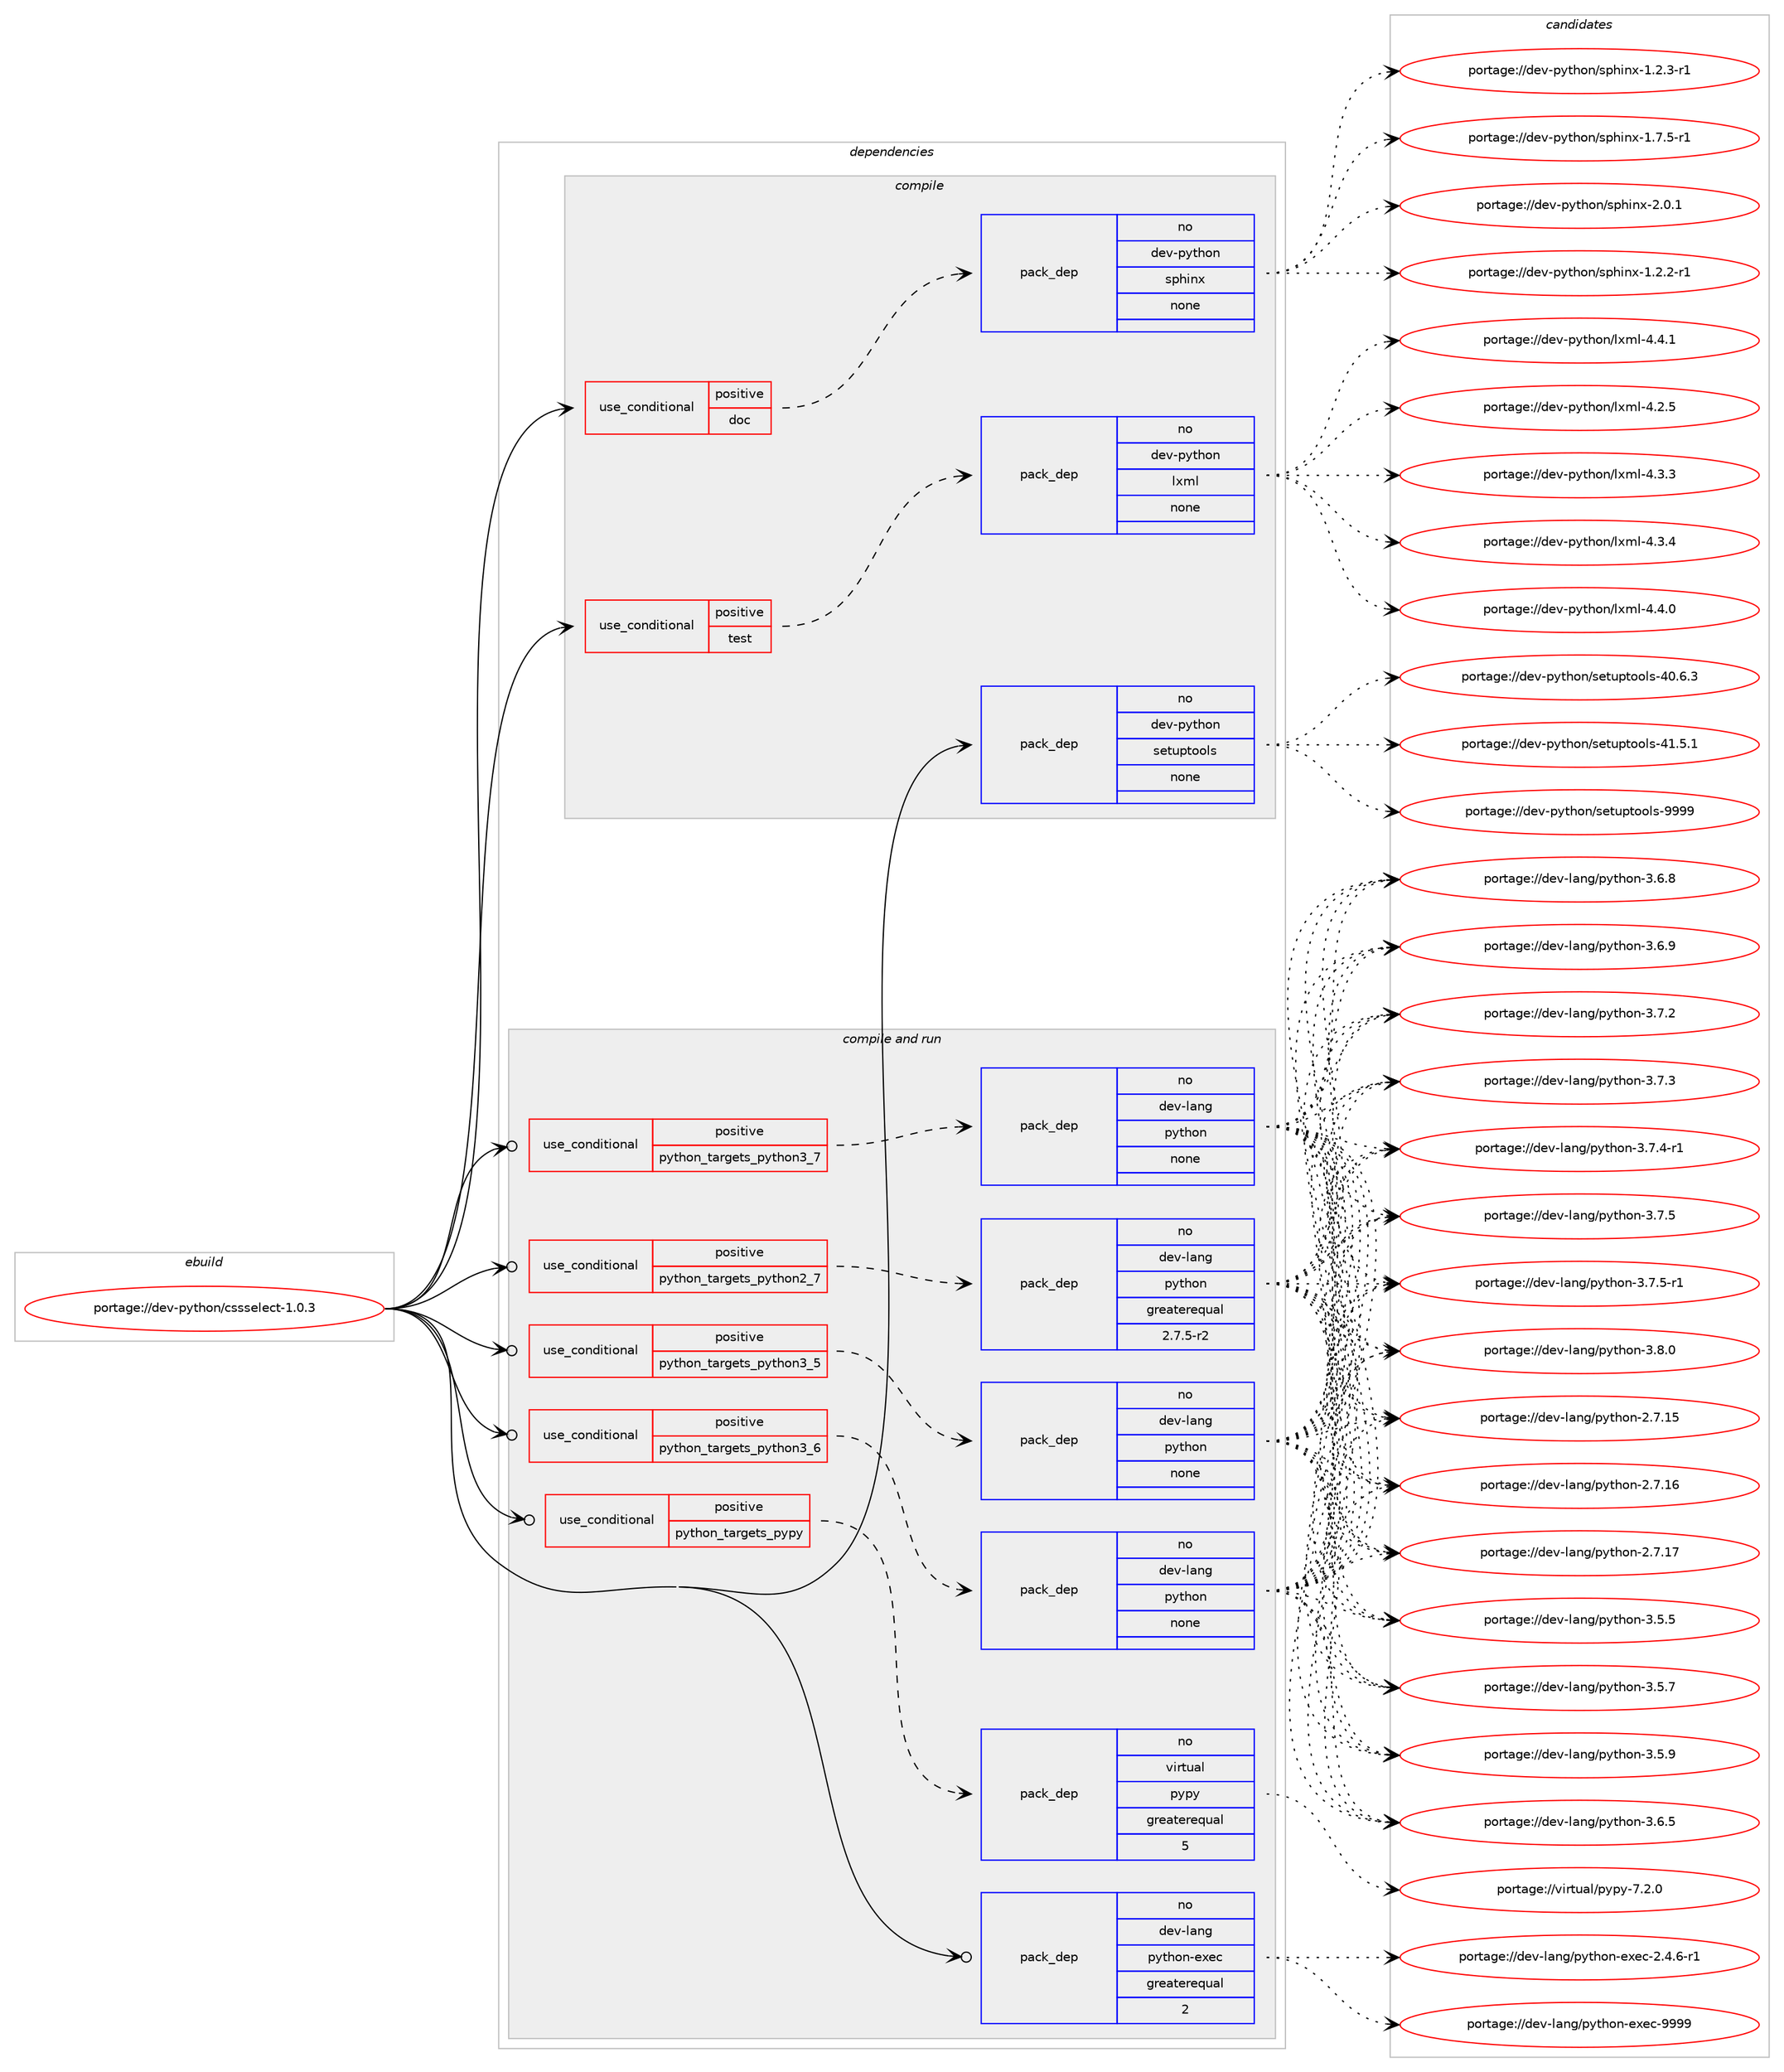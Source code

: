 digraph prolog {

# *************
# Graph options
# *************

newrank=true;
concentrate=true;
compound=true;
graph [rankdir=LR,fontname=Helvetica,fontsize=10,ranksep=1.5];#, ranksep=2.5, nodesep=0.2];
edge  [arrowhead=vee];
node  [fontname=Helvetica,fontsize=10];

# **********
# The ebuild
# **********

subgraph cluster_leftcol {
color=gray;
rank=same;
label=<<i>ebuild</i>>;
id [label="portage://dev-python/cssselect-1.0.3", color=red, width=4, href="../dev-python/cssselect-1.0.3.svg"];
}

# ****************
# The dependencies
# ****************

subgraph cluster_midcol {
color=gray;
label=<<i>dependencies</i>>;
subgraph cluster_compile {
fillcolor="#eeeeee";
style=filled;
label=<<i>compile</i>>;
subgraph cond27449 {
dependency135681 [label=<<TABLE BORDER="0" CELLBORDER="1" CELLSPACING="0" CELLPADDING="4"><TR><TD ROWSPAN="3" CELLPADDING="10">use_conditional</TD></TR><TR><TD>positive</TD></TR><TR><TD>doc</TD></TR></TABLE>>, shape=none, color=red];
subgraph pack104908 {
dependency135682 [label=<<TABLE BORDER="0" CELLBORDER="1" CELLSPACING="0" CELLPADDING="4" WIDTH="220"><TR><TD ROWSPAN="6" CELLPADDING="30">pack_dep</TD></TR><TR><TD WIDTH="110">no</TD></TR><TR><TD>dev-python</TD></TR><TR><TD>sphinx</TD></TR><TR><TD>none</TD></TR><TR><TD></TD></TR></TABLE>>, shape=none, color=blue];
}
dependency135681:e -> dependency135682:w [weight=20,style="dashed",arrowhead="vee"];
}
id:e -> dependency135681:w [weight=20,style="solid",arrowhead="vee"];
subgraph cond27450 {
dependency135683 [label=<<TABLE BORDER="0" CELLBORDER="1" CELLSPACING="0" CELLPADDING="4"><TR><TD ROWSPAN="3" CELLPADDING="10">use_conditional</TD></TR><TR><TD>positive</TD></TR><TR><TD>test</TD></TR></TABLE>>, shape=none, color=red];
subgraph pack104909 {
dependency135684 [label=<<TABLE BORDER="0" CELLBORDER="1" CELLSPACING="0" CELLPADDING="4" WIDTH="220"><TR><TD ROWSPAN="6" CELLPADDING="30">pack_dep</TD></TR><TR><TD WIDTH="110">no</TD></TR><TR><TD>dev-python</TD></TR><TR><TD>lxml</TD></TR><TR><TD>none</TD></TR><TR><TD></TD></TR></TABLE>>, shape=none, color=blue];
}
dependency135683:e -> dependency135684:w [weight=20,style="dashed",arrowhead="vee"];
}
id:e -> dependency135683:w [weight=20,style="solid",arrowhead="vee"];
subgraph pack104910 {
dependency135685 [label=<<TABLE BORDER="0" CELLBORDER="1" CELLSPACING="0" CELLPADDING="4" WIDTH="220"><TR><TD ROWSPAN="6" CELLPADDING="30">pack_dep</TD></TR><TR><TD WIDTH="110">no</TD></TR><TR><TD>dev-python</TD></TR><TR><TD>setuptools</TD></TR><TR><TD>none</TD></TR><TR><TD></TD></TR></TABLE>>, shape=none, color=blue];
}
id:e -> dependency135685:w [weight=20,style="solid",arrowhead="vee"];
}
subgraph cluster_compileandrun {
fillcolor="#eeeeee";
style=filled;
label=<<i>compile and run</i>>;
subgraph cond27451 {
dependency135686 [label=<<TABLE BORDER="0" CELLBORDER="1" CELLSPACING="0" CELLPADDING="4"><TR><TD ROWSPAN="3" CELLPADDING="10">use_conditional</TD></TR><TR><TD>positive</TD></TR><TR><TD>python_targets_pypy</TD></TR></TABLE>>, shape=none, color=red];
subgraph pack104911 {
dependency135687 [label=<<TABLE BORDER="0" CELLBORDER="1" CELLSPACING="0" CELLPADDING="4" WIDTH="220"><TR><TD ROWSPAN="6" CELLPADDING="30">pack_dep</TD></TR><TR><TD WIDTH="110">no</TD></TR><TR><TD>virtual</TD></TR><TR><TD>pypy</TD></TR><TR><TD>greaterequal</TD></TR><TR><TD>5</TD></TR></TABLE>>, shape=none, color=blue];
}
dependency135686:e -> dependency135687:w [weight=20,style="dashed",arrowhead="vee"];
}
id:e -> dependency135686:w [weight=20,style="solid",arrowhead="odotvee"];
subgraph cond27452 {
dependency135688 [label=<<TABLE BORDER="0" CELLBORDER="1" CELLSPACING="0" CELLPADDING="4"><TR><TD ROWSPAN="3" CELLPADDING="10">use_conditional</TD></TR><TR><TD>positive</TD></TR><TR><TD>python_targets_python2_7</TD></TR></TABLE>>, shape=none, color=red];
subgraph pack104912 {
dependency135689 [label=<<TABLE BORDER="0" CELLBORDER="1" CELLSPACING="0" CELLPADDING="4" WIDTH="220"><TR><TD ROWSPAN="6" CELLPADDING="30">pack_dep</TD></TR><TR><TD WIDTH="110">no</TD></TR><TR><TD>dev-lang</TD></TR><TR><TD>python</TD></TR><TR><TD>greaterequal</TD></TR><TR><TD>2.7.5-r2</TD></TR></TABLE>>, shape=none, color=blue];
}
dependency135688:e -> dependency135689:w [weight=20,style="dashed",arrowhead="vee"];
}
id:e -> dependency135688:w [weight=20,style="solid",arrowhead="odotvee"];
subgraph cond27453 {
dependency135690 [label=<<TABLE BORDER="0" CELLBORDER="1" CELLSPACING="0" CELLPADDING="4"><TR><TD ROWSPAN="3" CELLPADDING="10">use_conditional</TD></TR><TR><TD>positive</TD></TR><TR><TD>python_targets_python3_5</TD></TR></TABLE>>, shape=none, color=red];
subgraph pack104913 {
dependency135691 [label=<<TABLE BORDER="0" CELLBORDER="1" CELLSPACING="0" CELLPADDING="4" WIDTH="220"><TR><TD ROWSPAN="6" CELLPADDING="30">pack_dep</TD></TR><TR><TD WIDTH="110">no</TD></TR><TR><TD>dev-lang</TD></TR><TR><TD>python</TD></TR><TR><TD>none</TD></TR><TR><TD></TD></TR></TABLE>>, shape=none, color=blue];
}
dependency135690:e -> dependency135691:w [weight=20,style="dashed",arrowhead="vee"];
}
id:e -> dependency135690:w [weight=20,style="solid",arrowhead="odotvee"];
subgraph cond27454 {
dependency135692 [label=<<TABLE BORDER="0" CELLBORDER="1" CELLSPACING="0" CELLPADDING="4"><TR><TD ROWSPAN="3" CELLPADDING="10">use_conditional</TD></TR><TR><TD>positive</TD></TR><TR><TD>python_targets_python3_6</TD></TR></TABLE>>, shape=none, color=red];
subgraph pack104914 {
dependency135693 [label=<<TABLE BORDER="0" CELLBORDER="1" CELLSPACING="0" CELLPADDING="4" WIDTH="220"><TR><TD ROWSPAN="6" CELLPADDING="30">pack_dep</TD></TR><TR><TD WIDTH="110">no</TD></TR><TR><TD>dev-lang</TD></TR><TR><TD>python</TD></TR><TR><TD>none</TD></TR><TR><TD></TD></TR></TABLE>>, shape=none, color=blue];
}
dependency135692:e -> dependency135693:w [weight=20,style="dashed",arrowhead="vee"];
}
id:e -> dependency135692:w [weight=20,style="solid",arrowhead="odotvee"];
subgraph cond27455 {
dependency135694 [label=<<TABLE BORDER="0" CELLBORDER="1" CELLSPACING="0" CELLPADDING="4"><TR><TD ROWSPAN="3" CELLPADDING="10">use_conditional</TD></TR><TR><TD>positive</TD></TR><TR><TD>python_targets_python3_7</TD></TR></TABLE>>, shape=none, color=red];
subgraph pack104915 {
dependency135695 [label=<<TABLE BORDER="0" CELLBORDER="1" CELLSPACING="0" CELLPADDING="4" WIDTH="220"><TR><TD ROWSPAN="6" CELLPADDING="30">pack_dep</TD></TR><TR><TD WIDTH="110">no</TD></TR><TR><TD>dev-lang</TD></TR><TR><TD>python</TD></TR><TR><TD>none</TD></TR><TR><TD></TD></TR></TABLE>>, shape=none, color=blue];
}
dependency135694:e -> dependency135695:w [weight=20,style="dashed",arrowhead="vee"];
}
id:e -> dependency135694:w [weight=20,style="solid",arrowhead="odotvee"];
subgraph pack104916 {
dependency135696 [label=<<TABLE BORDER="0" CELLBORDER="1" CELLSPACING="0" CELLPADDING="4" WIDTH="220"><TR><TD ROWSPAN="6" CELLPADDING="30">pack_dep</TD></TR><TR><TD WIDTH="110">no</TD></TR><TR><TD>dev-lang</TD></TR><TR><TD>python-exec</TD></TR><TR><TD>greaterequal</TD></TR><TR><TD>2</TD></TR></TABLE>>, shape=none, color=blue];
}
id:e -> dependency135696:w [weight=20,style="solid",arrowhead="odotvee"];
}
subgraph cluster_run {
fillcolor="#eeeeee";
style=filled;
label=<<i>run</i>>;
}
}

# **************
# The candidates
# **************

subgraph cluster_choices {
rank=same;
color=gray;
label=<<i>candidates</i>>;

subgraph choice104908 {
color=black;
nodesep=1;
choiceportage10010111845112121116104111110471151121041051101204549465046504511449 [label="portage://dev-python/sphinx-1.2.2-r1", color=red, width=4,href="../dev-python/sphinx-1.2.2-r1.svg"];
choiceportage10010111845112121116104111110471151121041051101204549465046514511449 [label="portage://dev-python/sphinx-1.2.3-r1", color=red, width=4,href="../dev-python/sphinx-1.2.3-r1.svg"];
choiceportage10010111845112121116104111110471151121041051101204549465546534511449 [label="portage://dev-python/sphinx-1.7.5-r1", color=red, width=4,href="../dev-python/sphinx-1.7.5-r1.svg"];
choiceportage1001011184511212111610411111047115112104105110120455046484649 [label="portage://dev-python/sphinx-2.0.1", color=red, width=4,href="../dev-python/sphinx-2.0.1.svg"];
dependency135682:e -> choiceportage10010111845112121116104111110471151121041051101204549465046504511449:w [style=dotted,weight="100"];
dependency135682:e -> choiceportage10010111845112121116104111110471151121041051101204549465046514511449:w [style=dotted,weight="100"];
dependency135682:e -> choiceportage10010111845112121116104111110471151121041051101204549465546534511449:w [style=dotted,weight="100"];
dependency135682:e -> choiceportage1001011184511212111610411111047115112104105110120455046484649:w [style=dotted,weight="100"];
}
subgraph choice104909 {
color=black;
nodesep=1;
choiceportage1001011184511212111610411111047108120109108455246504653 [label="portage://dev-python/lxml-4.2.5", color=red, width=4,href="../dev-python/lxml-4.2.5.svg"];
choiceportage1001011184511212111610411111047108120109108455246514651 [label="portage://dev-python/lxml-4.3.3", color=red, width=4,href="../dev-python/lxml-4.3.3.svg"];
choiceportage1001011184511212111610411111047108120109108455246514652 [label="portage://dev-python/lxml-4.3.4", color=red, width=4,href="../dev-python/lxml-4.3.4.svg"];
choiceportage1001011184511212111610411111047108120109108455246524648 [label="portage://dev-python/lxml-4.4.0", color=red, width=4,href="../dev-python/lxml-4.4.0.svg"];
choiceportage1001011184511212111610411111047108120109108455246524649 [label="portage://dev-python/lxml-4.4.1", color=red, width=4,href="../dev-python/lxml-4.4.1.svg"];
dependency135684:e -> choiceportage1001011184511212111610411111047108120109108455246504653:w [style=dotted,weight="100"];
dependency135684:e -> choiceportage1001011184511212111610411111047108120109108455246514651:w [style=dotted,weight="100"];
dependency135684:e -> choiceportage1001011184511212111610411111047108120109108455246514652:w [style=dotted,weight="100"];
dependency135684:e -> choiceportage1001011184511212111610411111047108120109108455246524648:w [style=dotted,weight="100"];
dependency135684:e -> choiceportage1001011184511212111610411111047108120109108455246524649:w [style=dotted,weight="100"];
}
subgraph choice104910 {
color=black;
nodesep=1;
choiceportage100101118451121211161041111104711510111611711211611111110811545524846544651 [label="portage://dev-python/setuptools-40.6.3", color=red, width=4,href="../dev-python/setuptools-40.6.3.svg"];
choiceportage100101118451121211161041111104711510111611711211611111110811545524946534649 [label="portage://dev-python/setuptools-41.5.1", color=red, width=4,href="../dev-python/setuptools-41.5.1.svg"];
choiceportage10010111845112121116104111110471151011161171121161111111081154557575757 [label="portage://dev-python/setuptools-9999", color=red, width=4,href="../dev-python/setuptools-9999.svg"];
dependency135685:e -> choiceportage100101118451121211161041111104711510111611711211611111110811545524846544651:w [style=dotted,weight="100"];
dependency135685:e -> choiceportage100101118451121211161041111104711510111611711211611111110811545524946534649:w [style=dotted,weight="100"];
dependency135685:e -> choiceportage10010111845112121116104111110471151011161171121161111111081154557575757:w [style=dotted,weight="100"];
}
subgraph choice104911 {
color=black;
nodesep=1;
choiceportage1181051141161179710847112121112121455546504648 [label="portage://virtual/pypy-7.2.0", color=red, width=4,href="../virtual/pypy-7.2.0.svg"];
dependency135687:e -> choiceportage1181051141161179710847112121112121455546504648:w [style=dotted,weight="100"];
}
subgraph choice104912 {
color=black;
nodesep=1;
choiceportage10010111845108971101034711212111610411111045504655464953 [label="portage://dev-lang/python-2.7.15", color=red, width=4,href="../dev-lang/python-2.7.15.svg"];
choiceportage10010111845108971101034711212111610411111045504655464954 [label="portage://dev-lang/python-2.7.16", color=red, width=4,href="../dev-lang/python-2.7.16.svg"];
choiceportage10010111845108971101034711212111610411111045504655464955 [label="portage://dev-lang/python-2.7.17", color=red, width=4,href="../dev-lang/python-2.7.17.svg"];
choiceportage100101118451089711010347112121116104111110455146534653 [label="portage://dev-lang/python-3.5.5", color=red, width=4,href="../dev-lang/python-3.5.5.svg"];
choiceportage100101118451089711010347112121116104111110455146534655 [label="portage://dev-lang/python-3.5.7", color=red, width=4,href="../dev-lang/python-3.5.7.svg"];
choiceportage100101118451089711010347112121116104111110455146534657 [label="portage://dev-lang/python-3.5.9", color=red, width=4,href="../dev-lang/python-3.5.9.svg"];
choiceportage100101118451089711010347112121116104111110455146544653 [label="portage://dev-lang/python-3.6.5", color=red, width=4,href="../dev-lang/python-3.6.5.svg"];
choiceportage100101118451089711010347112121116104111110455146544656 [label="portage://dev-lang/python-3.6.8", color=red, width=4,href="../dev-lang/python-3.6.8.svg"];
choiceportage100101118451089711010347112121116104111110455146544657 [label="portage://dev-lang/python-3.6.9", color=red, width=4,href="../dev-lang/python-3.6.9.svg"];
choiceportage100101118451089711010347112121116104111110455146554650 [label="portage://dev-lang/python-3.7.2", color=red, width=4,href="../dev-lang/python-3.7.2.svg"];
choiceportage100101118451089711010347112121116104111110455146554651 [label="portage://dev-lang/python-3.7.3", color=red, width=4,href="../dev-lang/python-3.7.3.svg"];
choiceportage1001011184510897110103471121211161041111104551465546524511449 [label="portage://dev-lang/python-3.7.4-r1", color=red, width=4,href="../dev-lang/python-3.7.4-r1.svg"];
choiceportage100101118451089711010347112121116104111110455146554653 [label="portage://dev-lang/python-3.7.5", color=red, width=4,href="../dev-lang/python-3.7.5.svg"];
choiceportage1001011184510897110103471121211161041111104551465546534511449 [label="portage://dev-lang/python-3.7.5-r1", color=red, width=4,href="../dev-lang/python-3.7.5-r1.svg"];
choiceportage100101118451089711010347112121116104111110455146564648 [label="portage://dev-lang/python-3.8.0", color=red, width=4,href="../dev-lang/python-3.8.0.svg"];
dependency135689:e -> choiceportage10010111845108971101034711212111610411111045504655464953:w [style=dotted,weight="100"];
dependency135689:e -> choiceportage10010111845108971101034711212111610411111045504655464954:w [style=dotted,weight="100"];
dependency135689:e -> choiceportage10010111845108971101034711212111610411111045504655464955:w [style=dotted,weight="100"];
dependency135689:e -> choiceportage100101118451089711010347112121116104111110455146534653:w [style=dotted,weight="100"];
dependency135689:e -> choiceportage100101118451089711010347112121116104111110455146534655:w [style=dotted,weight="100"];
dependency135689:e -> choiceportage100101118451089711010347112121116104111110455146534657:w [style=dotted,weight="100"];
dependency135689:e -> choiceportage100101118451089711010347112121116104111110455146544653:w [style=dotted,weight="100"];
dependency135689:e -> choiceportage100101118451089711010347112121116104111110455146544656:w [style=dotted,weight="100"];
dependency135689:e -> choiceportage100101118451089711010347112121116104111110455146544657:w [style=dotted,weight="100"];
dependency135689:e -> choiceportage100101118451089711010347112121116104111110455146554650:w [style=dotted,weight="100"];
dependency135689:e -> choiceportage100101118451089711010347112121116104111110455146554651:w [style=dotted,weight="100"];
dependency135689:e -> choiceportage1001011184510897110103471121211161041111104551465546524511449:w [style=dotted,weight="100"];
dependency135689:e -> choiceportage100101118451089711010347112121116104111110455146554653:w [style=dotted,weight="100"];
dependency135689:e -> choiceportage1001011184510897110103471121211161041111104551465546534511449:w [style=dotted,weight="100"];
dependency135689:e -> choiceportage100101118451089711010347112121116104111110455146564648:w [style=dotted,weight="100"];
}
subgraph choice104913 {
color=black;
nodesep=1;
choiceportage10010111845108971101034711212111610411111045504655464953 [label="portage://dev-lang/python-2.7.15", color=red, width=4,href="../dev-lang/python-2.7.15.svg"];
choiceportage10010111845108971101034711212111610411111045504655464954 [label="portage://dev-lang/python-2.7.16", color=red, width=4,href="../dev-lang/python-2.7.16.svg"];
choiceportage10010111845108971101034711212111610411111045504655464955 [label="portage://dev-lang/python-2.7.17", color=red, width=4,href="../dev-lang/python-2.7.17.svg"];
choiceportage100101118451089711010347112121116104111110455146534653 [label="portage://dev-lang/python-3.5.5", color=red, width=4,href="../dev-lang/python-3.5.5.svg"];
choiceportage100101118451089711010347112121116104111110455146534655 [label="portage://dev-lang/python-3.5.7", color=red, width=4,href="../dev-lang/python-3.5.7.svg"];
choiceportage100101118451089711010347112121116104111110455146534657 [label="portage://dev-lang/python-3.5.9", color=red, width=4,href="../dev-lang/python-3.5.9.svg"];
choiceportage100101118451089711010347112121116104111110455146544653 [label="portage://dev-lang/python-3.6.5", color=red, width=4,href="../dev-lang/python-3.6.5.svg"];
choiceportage100101118451089711010347112121116104111110455146544656 [label="portage://dev-lang/python-3.6.8", color=red, width=4,href="../dev-lang/python-3.6.8.svg"];
choiceportage100101118451089711010347112121116104111110455146544657 [label="portage://dev-lang/python-3.6.9", color=red, width=4,href="../dev-lang/python-3.6.9.svg"];
choiceportage100101118451089711010347112121116104111110455146554650 [label="portage://dev-lang/python-3.7.2", color=red, width=4,href="../dev-lang/python-3.7.2.svg"];
choiceportage100101118451089711010347112121116104111110455146554651 [label="portage://dev-lang/python-3.7.3", color=red, width=4,href="../dev-lang/python-3.7.3.svg"];
choiceportage1001011184510897110103471121211161041111104551465546524511449 [label="portage://dev-lang/python-3.7.4-r1", color=red, width=4,href="../dev-lang/python-3.7.4-r1.svg"];
choiceportage100101118451089711010347112121116104111110455146554653 [label="portage://dev-lang/python-3.7.5", color=red, width=4,href="../dev-lang/python-3.7.5.svg"];
choiceportage1001011184510897110103471121211161041111104551465546534511449 [label="portage://dev-lang/python-3.7.5-r1", color=red, width=4,href="../dev-lang/python-3.7.5-r1.svg"];
choiceportage100101118451089711010347112121116104111110455146564648 [label="portage://dev-lang/python-3.8.0", color=red, width=4,href="../dev-lang/python-3.8.0.svg"];
dependency135691:e -> choiceportage10010111845108971101034711212111610411111045504655464953:w [style=dotted,weight="100"];
dependency135691:e -> choiceportage10010111845108971101034711212111610411111045504655464954:w [style=dotted,weight="100"];
dependency135691:e -> choiceportage10010111845108971101034711212111610411111045504655464955:w [style=dotted,weight="100"];
dependency135691:e -> choiceportage100101118451089711010347112121116104111110455146534653:w [style=dotted,weight="100"];
dependency135691:e -> choiceportage100101118451089711010347112121116104111110455146534655:w [style=dotted,weight="100"];
dependency135691:e -> choiceportage100101118451089711010347112121116104111110455146534657:w [style=dotted,weight="100"];
dependency135691:e -> choiceportage100101118451089711010347112121116104111110455146544653:w [style=dotted,weight="100"];
dependency135691:e -> choiceportage100101118451089711010347112121116104111110455146544656:w [style=dotted,weight="100"];
dependency135691:e -> choiceportage100101118451089711010347112121116104111110455146544657:w [style=dotted,weight="100"];
dependency135691:e -> choiceportage100101118451089711010347112121116104111110455146554650:w [style=dotted,weight="100"];
dependency135691:e -> choiceportage100101118451089711010347112121116104111110455146554651:w [style=dotted,weight="100"];
dependency135691:e -> choiceportage1001011184510897110103471121211161041111104551465546524511449:w [style=dotted,weight="100"];
dependency135691:e -> choiceportage100101118451089711010347112121116104111110455146554653:w [style=dotted,weight="100"];
dependency135691:e -> choiceportage1001011184510897110103471121211161041111104551465546534511449:w [style=dotted,weight="100"];
dependency135691:e -> choiceportage100101118451089711010347112121116104111110455146564648:w [style=dotted,weight="100"];
}
subgraph choice104914 {
color=black;
nodesep=1;
choiceportage10010111845108971101034711212111610411111045504655464953 [label="portage://dev-lang/python-2.7.15", color=red, width=4,href="../dev-lang/python-2.7.15.svg"];
choiceportage10010111845108971101034711212111610411111045504655464954 [label="portage://dev-lang/python-2.7.16", color=red, width=4,href="../dev-lang/python-2.7.16.svg"];
choiceportage10010111845108971101034711212111610411111045504655464955 [label="portage://dev-lang/python-2.7.17", color=red, width=4,href="../dev-lang/python-2.7.17.svg"];
choiceportage100101118451089711010347112121116104111110455146534653 [label="portage://dev-lang/python-3.5.5", color=red, width=4,href="../dev-lang/python-3.5.5.svg"];
choiceportage100101118451089711010347112121116104111110455146534655 [label="portage://dev-lang/python-3.5.7", color=red, width=4,href="../dev-lang/python-3.5.7.svg"];
choiceportage100101118451089711010347112121116104111110455146534657 [label="portage://dev-lang/python-3.5.9", color=red, width=4,href="../dev-lang/python-3.5.9.svg"];
choiceportage100101118451089711010347112121116104111110455146544653 [label="portage://dev-lang/python-3.6.5", color=red, width=4,href="../dev-lang/python-3.6.5.svg"];
choiceportage100101118451089711010347112121116104111110455146544656 [label="portage://dev-lang/python-3.6.8", color=red, width=4,href="../dev-lang/python-3.6.8.svg"];
choiceportage100101118451089711010347112121116104111110455146544657 [label="portage://dev-lang/python-3.6.9", color=red, width=4,href="../dev-lang/python-3.6.9.svg"];
choiceportage100101118451089711010347112121116104111110455146554650 [label="portage://dev-lang/python-3.7.2", color=red, width=4,href="../dev-lang/python-3.7.2.svg"];
choiceportage100101118451089711010347112121116104111110455146554651 [label="portage://dev-lang/python-3.7.3", color=red, width=4,href="../dev-lang/python-3.7.3.svg"];
choiceportage1001011184510897110103471121211161041111104551465546524511449 [label="portage://dev-lang/python-3.7.4-r1", color=red, width=4,href="../dev-lang/python-3.7.4-r1.svg"];
choiceportage100101118451089711010347112121116104111110455146554653 [label="portage://dev-lang/python-3.7.5", color=red, width=4,href="../dev-lang/python-3.7.5.svg"];
choiceportage1001011184510897110103471121211161041111104551465546534511449 [label="portage://dev-lang/python-3.7.5-r1", color=red, width=4,href="../dev-lang/python-3.7.5-r1.svg"];
choiceportage100101118451089711010347112121116104111110455146564648 [label="portage://dev-lang/python-3.8.0", color=red, width=4,href="../dev-lang/python-3.8.0.svg"];
dependency135693:e -> choiceportage10010111845108971101034711212111610411111045504655464953:w [style=dotted,weight="100"];
dependency135693:e -> choiceportage10010111845108971101034711212111610411111045504655464954:w [style=dotted,weight="100"];
dependency135693:e -> choiceportage10010111845108971101034711212111610411111045504655464955:w [style=dotted,weight="100"];
dependency135693:e -> choiceportage100101118451089711010347112121116104111110455146534653:w [style=dotted,weight="100"];
dependency135693:e -> choiceportage100101118451089711010347112121116104111110455146534655:w [style=dotted,weight="100"];
dependency135693:e -> choiceportage100101118451089711010347112121116104111110455146534657:w [style=dotted,weight="100"];
dependency135693:e -> choiceportage100101118451089711010347112121116104111110455146544653:w [style=dotted,weight="100"];
dependency135693:e -> choiceportage100101118451089711010347112121116104111110455146544656:w [style=dotted,weight="100"];
dependency135693:e -> choiceportage100101118451089711010347112121116104111110455146544657:w [style=dotted,weight="100"];
dependency135693:e -> choiceportage100101118451089711010347112121116104111110455146554650:w [style=dotted,weight="100"];
dependency135693:e -> choiceportage100101118451089711010347112121116104111110455146554651:w [style=dotted,weight="100"];
dependency135693:e -> choiceportage1001011184510897110103471121211161041111104551465546524511449:w [style=dotted,weight="100"];
dependency135693:e -> choiceportage100101118451089711010347112121116104111110455146554653:w [style=dotted,weight="100"];
dependency135693:e -> choiceportage1001011184510897110103471121211161041111104551465546534511449:w [style=dotted,weight="100"];
dependency135693:e -> choiceportage100101118451089711010347112121116104111110455146564648:w [style=dotted,weight="100"];
}
subgraph choice104915 {
color=black;
nodesep=1;
choiceportage10010111845108971101034711212111610411111045504655464953 [label="portage://dev-lang/python-2.7.15", color=red, width=4,href="../dev-lang/python-2.7.15.svg"];
choiceportage10010111845108971101034711212111610411111045504655464954 [label="portage://dev-lang/python-2.7.16", color=red, width=4,href="../dev-lang/python-2.7.16.svg"];
choiceportage10010111845108971101034711212111610411111045504655464955 [label="portage://dev-lang/python-2.7.17", color=red, width=4,href="../dev-lang/python-2.7.17.svg"];
choiceportage100101118451089711010347112121116104111110455146534653 [label="portage://dev-lang/python-3.5.5", color=red, width=4,href="../dev-lang/python-3.5.5.svg"];
choiceportage100101118451089711010347112121116104111110455146534655 [label="portage://dev-lang/python-3.5.7", color=red, width=4,href="../dev-lang/python-3.5.7.svg"];
choiceportage100101118451089711010347112121116104111110455146534657 [label="portage://dev-lang/python-3.5.9", color=red, width=4,href="../dev-lang/python-3.5.9.svg"];
choiceportage100101118451089711010347112121116104111110455146544653 [label="portage://dev-lang/python-3.6.5", color=red, width=4,href="../dev-lang/python-3.6.5.svg"];
choiceportage100101118451089711010347112121116104111110455146544656 [label="portage://dev-lang/python-3.6.8", color=red, width=4,href="../dev-lang/python-3.6.8.svg"];
choiceportage100101118451089711010347112121116104111110455146544657 [label="portage://dev-lang/python-3.6.9", color=red, width=4,href="../dev-lang/python-3.6.9.svg"];
choiceportage100101118451089711010347112121116104111110455146554650 [label="portage://dev-lang/python-3.7.2", color=red, width=4,href="../dev-lang/python-3.7.2.svg"];
choiceportage100101118451089711010347112121116104111110455146554651 [label="portage://dev-lang/python-3.7.3", color=red, width=4,href="../dev-lang/python-3.7.3.svg"];
choiceportage1001011184510897110103471121211161041111104551465546524511449 [label="portage://dev-lang/python-3.7.4-r1", color=red, width=4,href="../dev-lang/python-3.7.4-r1.svg"];
choiceportage100101118451089711010347112121116104111110455146554653 [label="portage://dev-lang/python-3.7.5", color=red, width=4,href="../dev-lang/python-3.7.5.svg"];
choiceportage1001011184510897110103471121211161041111104551465546534511449 [label="portage://dev-lang/python-3.7.5-r1", color=red, width=4,href="../dev-lang/python-3.7.5-r1.svg"];
choiceportage100101118451089711010347112121116104111110455146564648 [label="portage://dev-lang/python-3.8.0", color=red, width=4,href="../dev-lang/python-3.8.0.svg"];
dependency135695:e -> choiceportage10010111845108971101034711212111610411111045504655464953:w [style=dotted,weight="100"];
dependency135695:e -> choiceportage10010111845108971101034711212111610411111045504655464954:w [style=dotted,weight="100"];
dependency135695:e -> choiceportage10010111845108971101034711212111610411111045504655464955:w [style=dotted,weight="100"];
dependency135695:e -> choiceportage100101118451089711010347112121116104111110455146534653:w [style=dotted,weight="100"];
dependency135695:e -> choiceportage100101118451089711010347112121116104111110455146534655:w [style=dotted,weight="100"];
dependency135695:e -> choiceportage100101118451089711010347112121116104111110455146534657:w [style=dotted,weight="100"];
dependency135695:e -> choiceportage100101118451089711010347112121116104111110455146544653:w [style=dotted,weight="100"];
dependency135695:e -> choiceportage100101118451089711010347112121116104111110455146544656:w [style=dotted,weight="100"];
dependency135695:e -> choiceportage100101118451089711010347112121116104111110455146544657:w [style=dotted,weight="100"];
dependency135695:e -> choiceportage100101118451089711010347112121116104111110455146554650:w [style=dotted,weight="100"];
dependency135695:e -> choiceportage100101118451089711010347112121116104111110455146554651:w [style=dotted,weight="100"];
dependency135695:e -> choiceportage1001011184510897110103471121211161041111104551465546524511449:w [style=dotted,weight="100"];
dependency135695:e -> choiceportage100101118451089711010347112121116104111110455146554653:w [style=dotted,weight="100"];
dependency135695:e -> choiceportage1001011184510897110103471121211161041111104551465546534511449:w [style=dotted,weight="100"];
dependency135695:e -> choiceportage100101118451089711010347112121116104111110455146564648:w [style=dotted,weight="100"];
}
subgraph choice104916 {
color=black;
nodesep=1;
choiceportage10010111845108971101034711212111610411111045101120101994550465246544511449 [label="portage://dev-lang/python-exec-2.4.6-r1", color=red, width=4,href="../dev-lang/python-exec-2.4.6-r1.svg"];
choiceportage10010111845108971101034711212111610411111045101120101994557575757 [label="portage://dev-lang/python-exec-9999", color=red, width=4,href="../dev-lang/python-exec-9999.svg"];
dependency135696:e -> choiceportage10010111845108971101034711212111610411111045101120101994550465246544511449:w [style=dotted,weight="100"];
dependency135696:e -> choiceportage10010111845108971101034711212111610411111045101120101994557575757:w [style=dotted,weight="100"];
}
}

}
